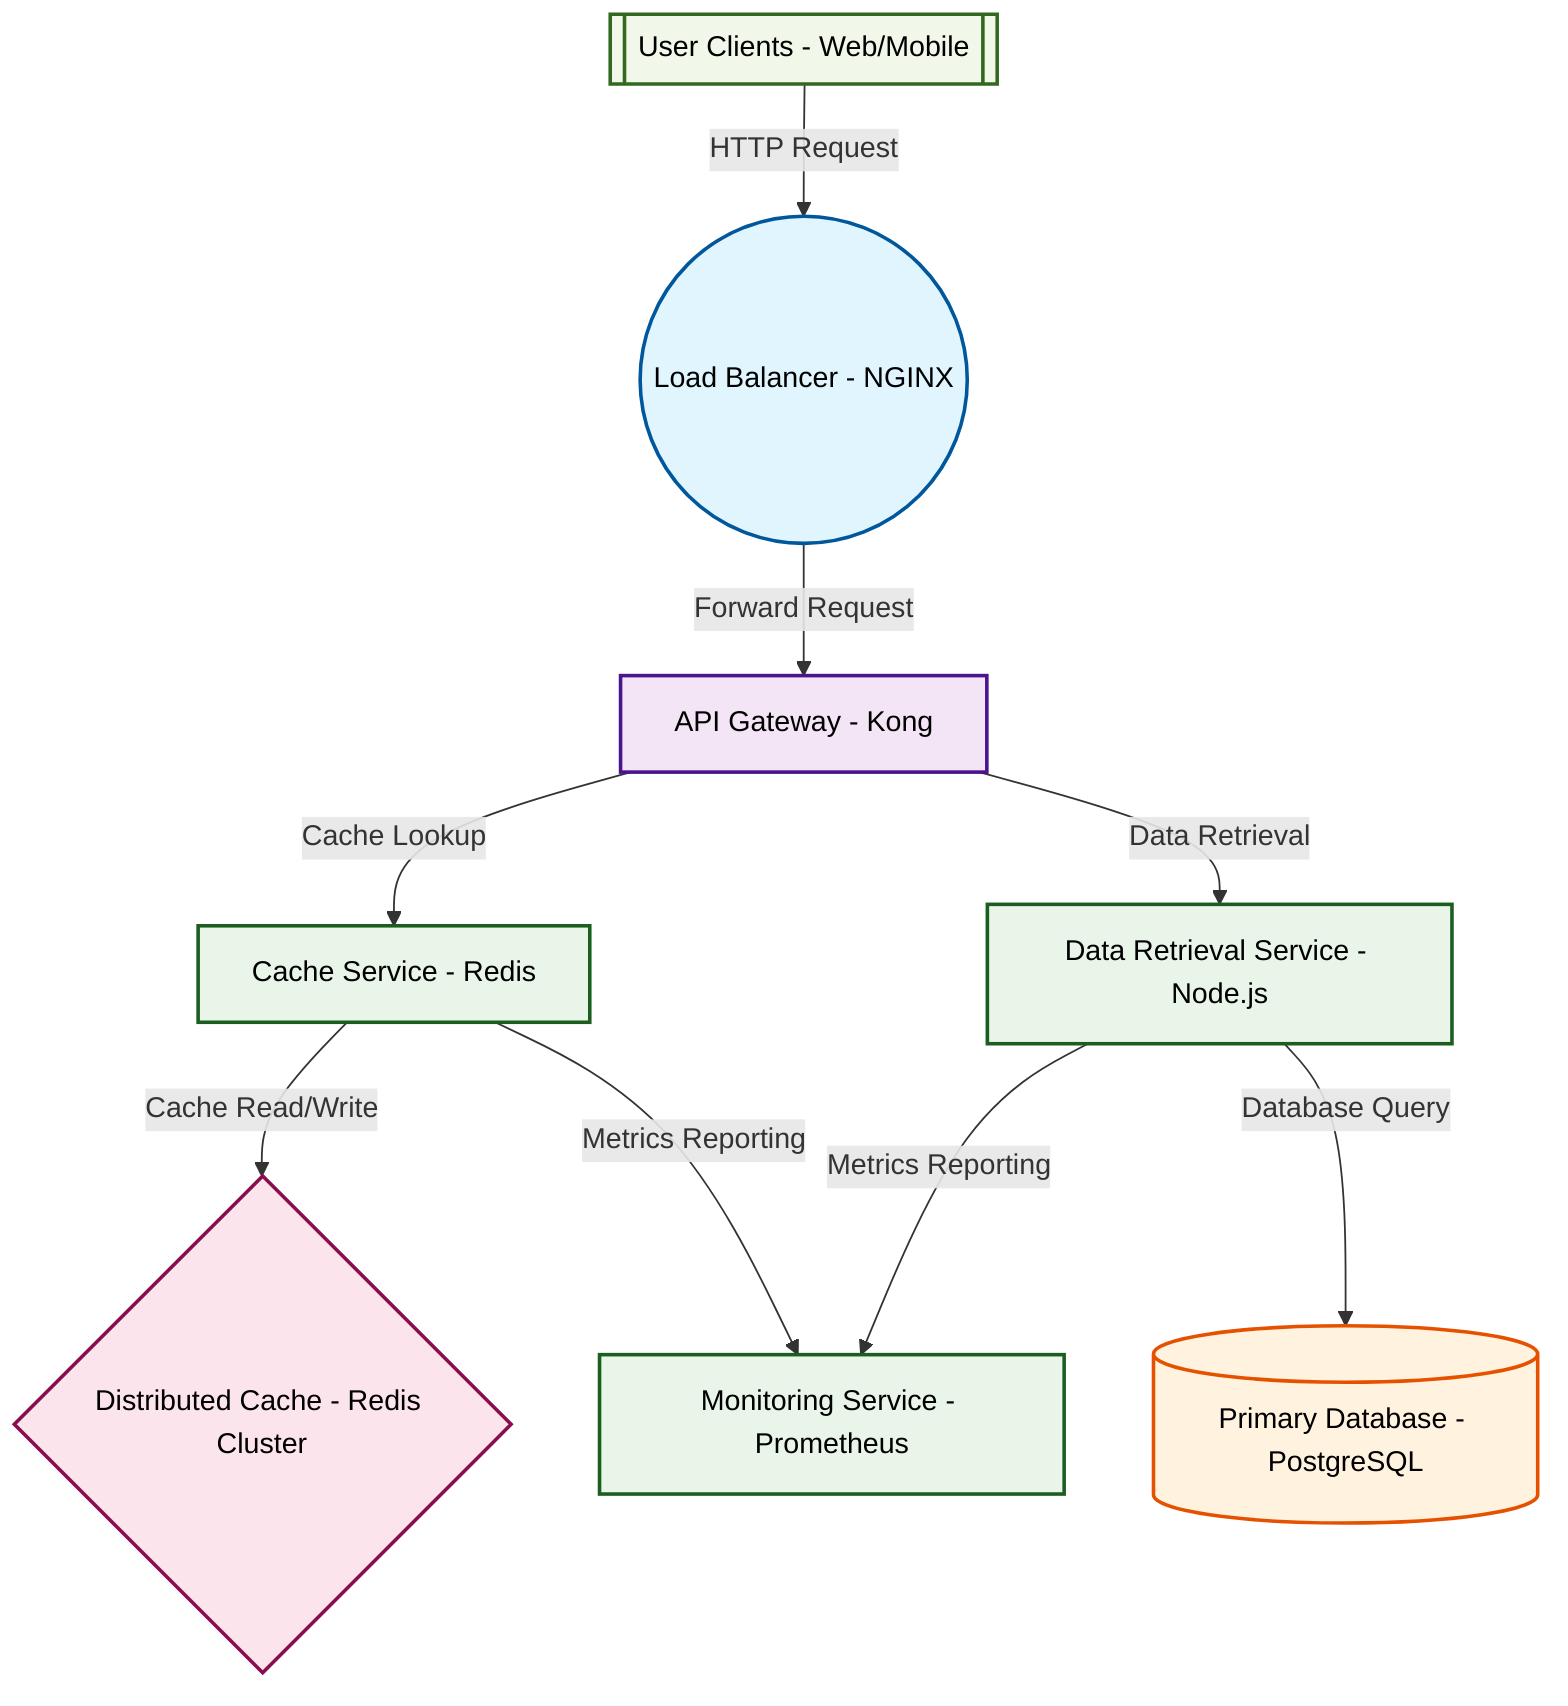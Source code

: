 graph TB

    %% Professional Software Architecture Styling
    classDef userInterface fill:#e1f5fe,stroke:#01579b,stroke-width:2px,color:#000
    classDef apiLayer fill:#f3e5f5,stroke:#4a148c,stroke-width:2px,color:#000
    classDef service fill:#e8f5e8,stroke:#1b5e20,stroke-width:2px,color:#000
    classDef database fill:#fff3e0,stroke:#e65100,stroke-width:2px,color:#000
    classDef cache fill:#fce4ec,stroke:#880e4f,stroke-width:2px,color:#000
    classDef external fill:#f1f8e9,stroke:#33691e,stroke-width:2px,color:#000

    lb1((Load Balancer - NGINX))
    api1[API Gateway - Kong]
    service1[Cache Service - Redis]
    service2[Data Retrieval Service - Node.js]
    db1[(Primary Database - PostgreSQL)]
    cache1{Distributed Cache - Redis Cluster}
    monitoring1[Monitoring Service - Prometheus]
    external1[[User Clients - Web/Mobile]]

    external1 -->|HTTP Request| lb1
    lb1 -->|Forward Request| api1
    api1 -->|Cache Lookup| service1
    api1 -->|Data Retrieval| service2
    service1 -->|Cache Read/Write| cache1
    service2 -->|Database Query| db1
    service1 -->|Metrics Reporting| monitoring1
    service2 -->|Metrics Reporting| monitoring1

    class lb1 userInterface
    class api1 apiLayer
    class service1 service
    class service2 service
    class db1 database
    class cache1 cache
    class monitoring1 service
    class external1 external